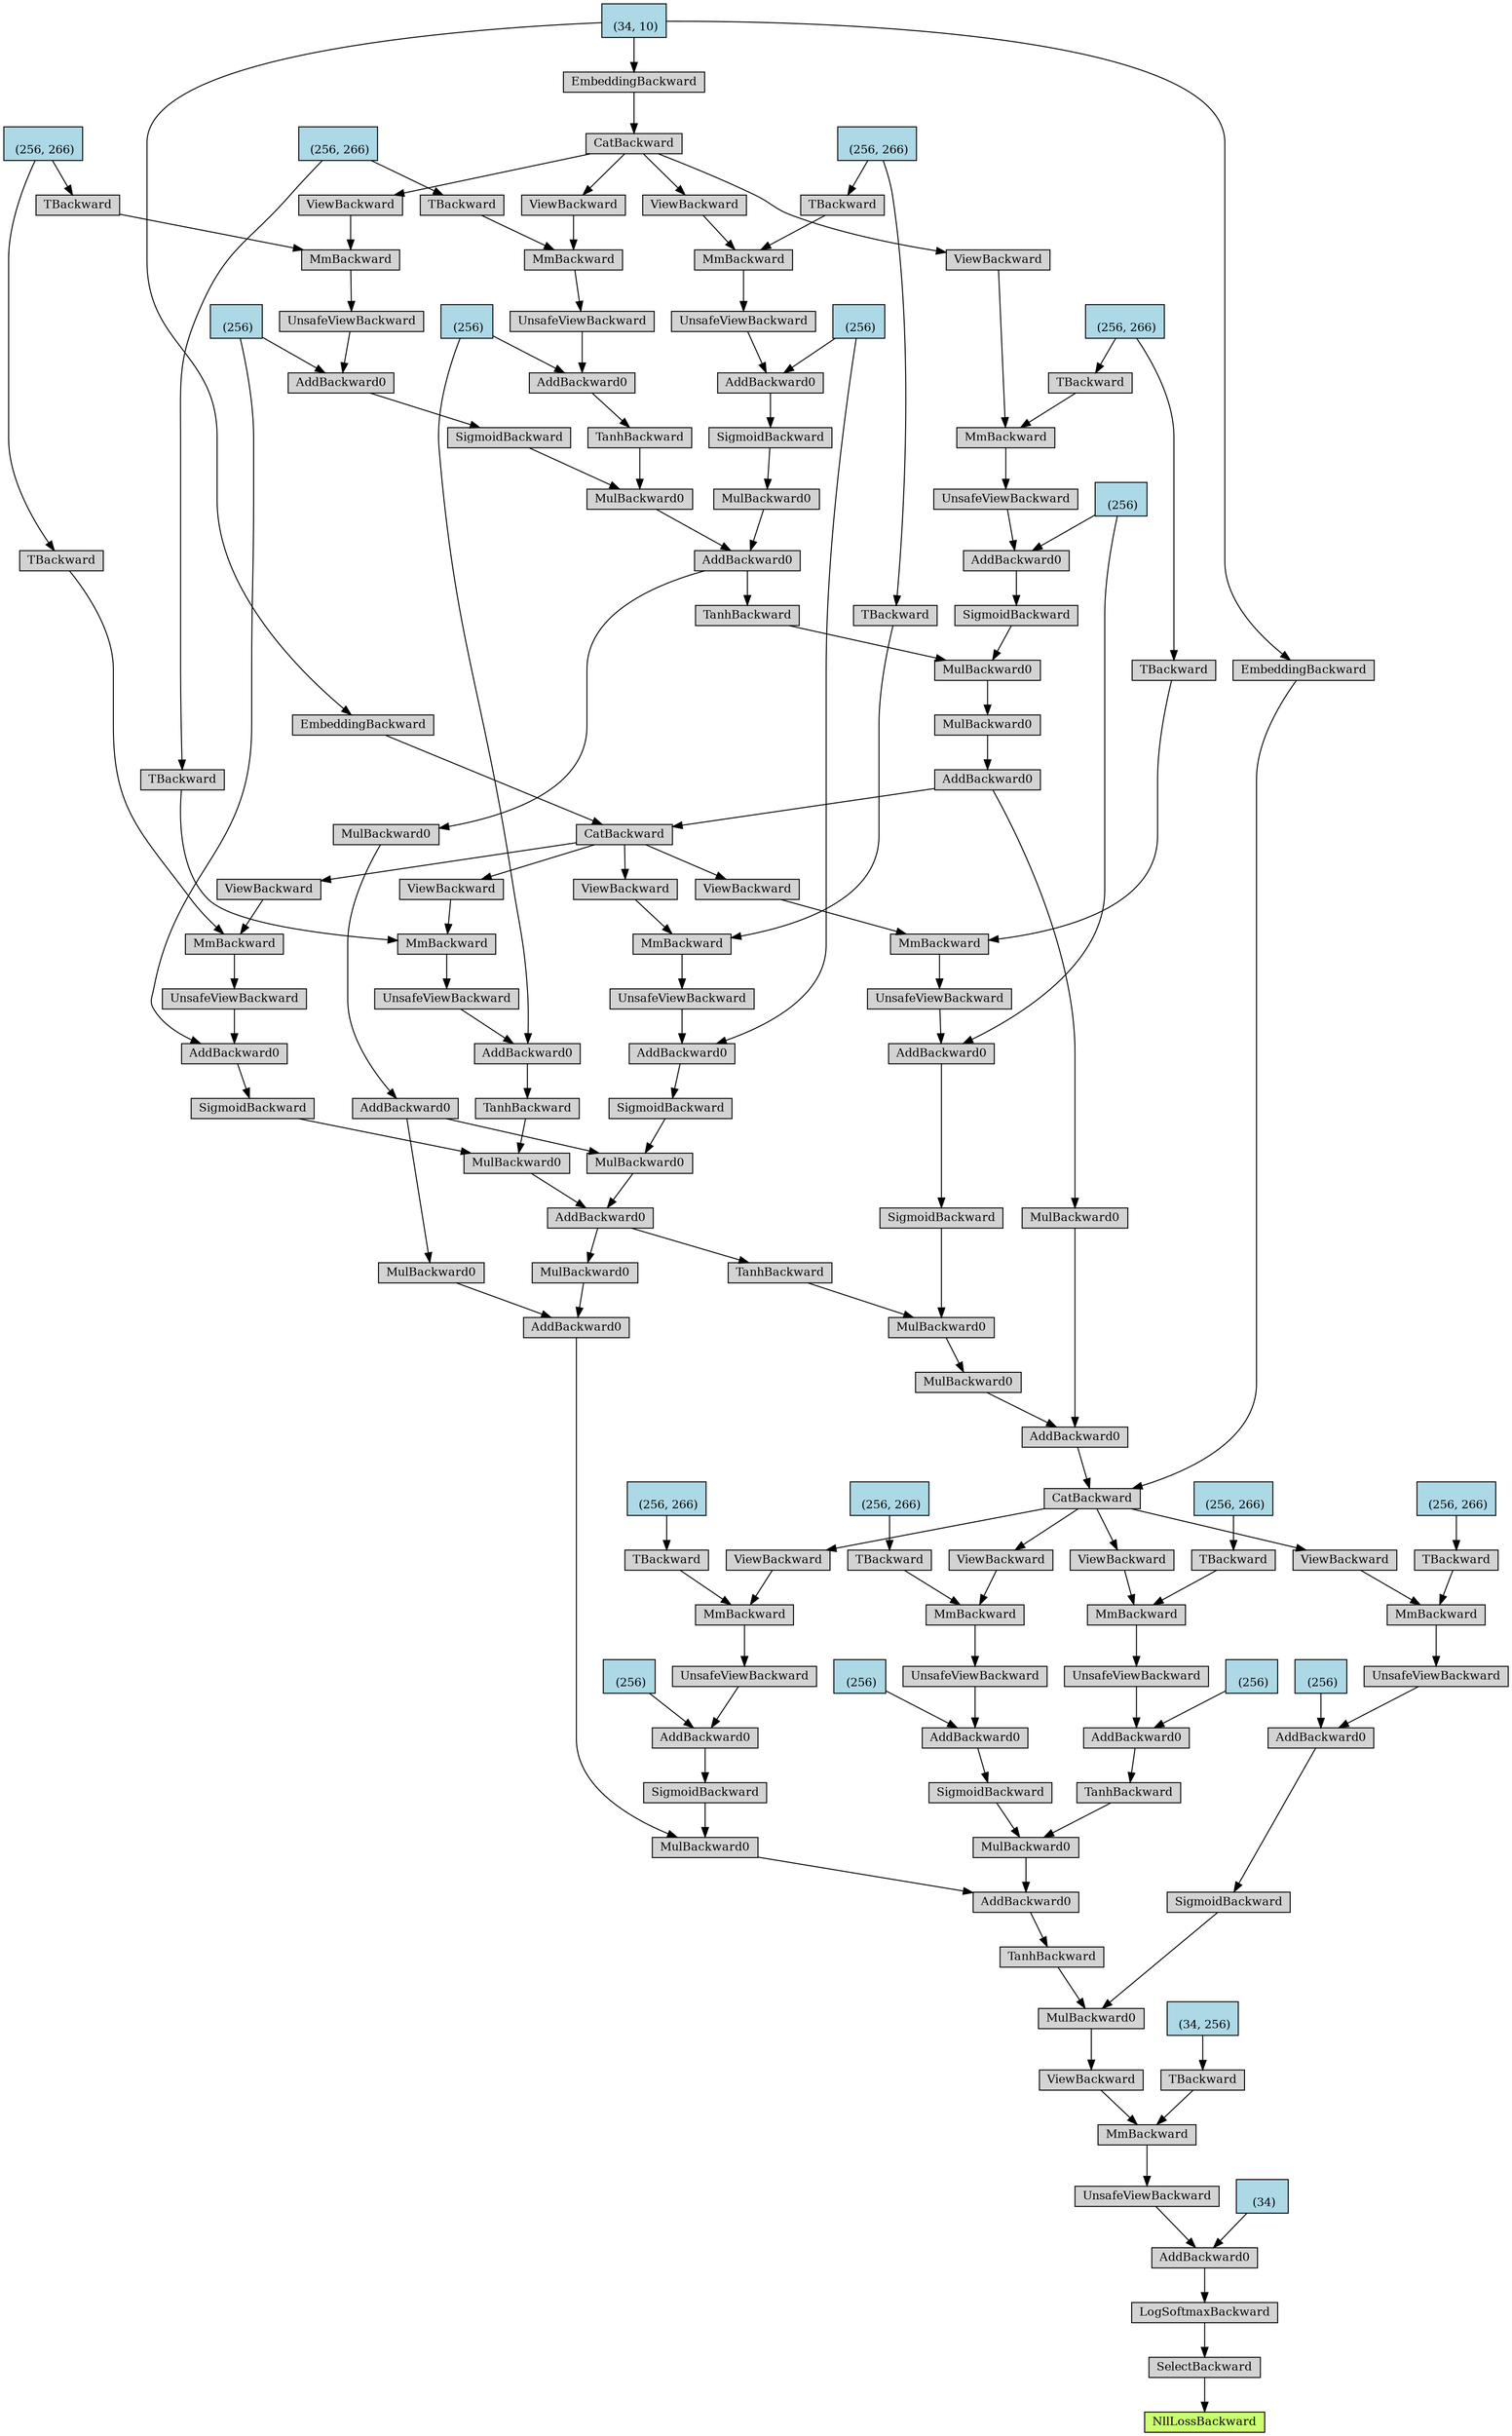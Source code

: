 digraph {
	graph [size="42.3,42.3"]
	node [align=left fontsize=12 height=0.2 ranksep=0.1 shape=box style=filled]
	4816726056 [label=NllLossBackward fillcolor=darkolivegreen1]
	4816727120 -> 4816726056
	4816727120 [label=SelectBackward]
	4816726112 -> 4816727120
	4816726112 [label=LogSoftmaxBackward]
	4816726336 -> 4816726112
	4816726336 [label=AddBackward0]
	4816727680 -> 4816726336
	4816727680 [label=UnsafeViewBackward]
	4816727064 -> 4816727680
	4816727064 [label=MmBackward]
	4816726616 -> 4816727064
	4816726616 [label=ViewBackward]
	4816715672 -> 4816726616
	4816715672 [label=MulBackward0]
	4816713880 -> 4816715672
	4816713880 [label=SigmoidBackward]
	4816715448 -> 4816713880
	4816715448 [label=AddBackward0]
	4816713992 -> 4816715448
	4816713992 [label=UnsafeViewBackward]
	4816714664 -> 4816713992
	4816714664 [label=MmBackward]
	4816714944 -> 4816714664
	4816714944 [label=ViewBackward]
	4816713488 -> 4816714944
	4816713488 [label=CatBackward]
	4816712816 -> 4816713488
	4816712816 [label=EmbeddingBackward]
	4814174976 -> 4816712816
	4814174976 [label="
 (34, 10)" fillcolor=lightblue]
	4814172960 -> 4816713488
	4814172960 [label=AddBackward0]
	4832612760 -> 4814172960
	4832612760 [label=MulBackward0]
	4832615840 -> 4832612760
	4832615840 [label=AddBackward0]
	4832615952 -> 4832615840
	4832615952 [label=MulBackward0]
	4832616064 -> 4832615952
	4832616064 [label=MulBackward0]
	4832616176 -> 4832616064
	4832616176 [label=SigmoidBackward]
	4832616344 -> 4832616176
	4832616344 [label=AddBackward0]
	4832615224 -> 4832616344
	4832615224 [label=UnsafeViewBackward]
	4832653496 -> 4832615224
	4832653496 [label=MmBackward]
	4832653608 -> 4832653496
	4832653608 [label=ViewBackward]
	4832653776 -> 4832653608
	4832653776 [label=CatBackward]
	4832653944 -> 4832653776
	4832653944 [label=EmbeddingBackward]
	4814174976 -> 4832653944
	4832653664 -> 4832653496
	4832653664 [label=TBackward]
	4832653832 -> 4832653664
	4832653832 [label="
 (256, 266)" fillcolor=lightblue]
	4832653384 -> 4832616344
	4832653384 [label="
 (256)" fillcolor=lightblue]
	4832616232 -> 4832616064
	4832616232 [label=TanhBackward]
	4832616400 -> 4832616232
	4832616400 [label=AddBackward0]
	4832653552 -> 4832616400
	4832653552 [label=MulBackward0]
	4832654000 -> 4832653552
	4832654000 [label=SigmoidBackward]
	4832654056 -> 4832654000
	4832654056 [label=AddBackward0]
	4832654336 -> 4832654056
	4832654336 [label=UnsafeViewBackward]
	4832654504 -> 4832654336
	4832654504 [label=MmBackward]
	4832654616 -> 4832654504
	4832654616 [label=ViewBackward]
	4832653776 -> 4832654616
	4832654672 -> 4832654504
	4832654672 [label=TBackward]
	4832654784 -> 4832654672
	4832654784 [label="
 (256, 266)" fillcolor=lightblue]
	4832654392 -> 4832654056
	4832654392 [label="
 (256)" fillcolor=lightblue]
	4832654168 -> 4832616400
	4832654168 [label=MulBackward0]
	4832654224 -> 4832654168
	4832654224 [label=SigmoidBackward]
	4832654560 -> 4832654224
	4832654560 [label=AddBackward0]
	4832654728 -> 4832654560
	4832654728 [label=UnsafeViewBackward]
	4832654896 -> 4832654728
	4832654896 [label=MmBackward]
	4832655120 -> 4832654896
	4832655120 [label=ViewBackward]
	4832653776 -> 4832655120
	4832655176 -> 4832654896
	4832655176 [label=TBackward]
	4832655288 -> 4832655176
	4832655288 [label="
 (256, 266)" fillcolor=lightblue]
	4832654840 -> 4832654560
	4832654840 [label="
 (256)" fillcolor=lightblue]
	4832654280 -> 4832654168
	4832654280 [label=TanhBackward]
	4832654952 -> 4832654280
	4832654952 [label=AddBackward0]
	4832655064 -> 4832654952
	4832655064 [label=UnsafeViewBackward]
	4832655344 -> 4832655064
	4832655344 [label=MmBackward]
	4832655400 -> 4832655344
	4832655400 [label=ViewBackward]
	4832653776 -> 4832655400
	4832655568 -> 4832655344
	4832655568 [label=TBackward]
	4832655792 -> 4832655568
	4832655792 [label="
 (256, 266)" fillcolor=lightblue]
	4832655456 -> 4832654952
	4832655456 [label="
 (256)" fillcolor=lightblue]
	4832615728 -> 4814172960
	4832615728 [label=MulBackward0]
	4832615896 -> 4832615728
	4832615896 [label=MulBackward0]
	4832616120 -> 4832615896
	4832616120 [label=SigmoidBackward]
	4832653720 -> 4832616120
	4832653720 [label=AddBackward0]
	4832655008 -> 4832653720
	4832655008 [label=UnsafeViewBackward]
	4832655512 -> 4832655008
	4832655512 [label=MmBackward]
	4832655624 -> 4832655512
	4832655624 [label=ViewBackward]
	4832655848 -> 4832655624
	4832655848 [label=CatBackward]
	4832656072 -> 4832655848
	4832656072 [label=EmbeddingBackward]
	4814174976 -> 4832656072
	4832615840 -> 4832655848
	4832655680 -> 4832655512
	4832655680 [label=TBackward]
	4832653832 -> 4832655680
	4832653384 -> 4832653720
	4832616288 -> 4832615896
	4832616288 [label=TanhBackward]
	4832654448 -> 4832616288
	4832654448 [label=AddBackward0]
	4832655904 -> 4832654448
	4832655904 [label=MulBackward0]
	4832656128 -> 4832655904
	4832656128 [label=SigmoidBackward]
	4832656296 -> 4832656128
	4832656296 [label=AddBackward0]
	4832656408 -> 4832656296
	4832656408 [label=UnsafeViewBackward]
	4832656520 -> 4832656408
	4832656520 [label=MmBackward]
	4832656632 -> 4832656520
	4832656632 [label=ViewBackward]
	4832655848 -> 4832656632
	4832656688 -> 4832656520
	4832656688 [label=TBackward]
	4832654784 -> 4832656688
	4832654392 -> 4832656296
	4832656184 -> 4832655904
	4832656184 [label=AddBackward0]
	4832656352 -> 4832656184
	4832656352 [label=MulBackward0]
	4832616400 -> 4832656352
	4832655960 -> 4832654448
	4832655960 [label=MulBackward0]
	4832656240 -> 4832655960
	4832656240 [label=SigmoidBackward]
	4832656744 -> 4832656240
	4832656744 [label=AddBackward0]
	4832656856 -> 4832656744
	4832656856 [label=UnsafeViewBackward]
	4832656968 -> 4832656856
	4832656968 [label=MmBackward]
	4832657080 -> 4832656968
	4832657080 [label=ViewBackward]
	4832655848 -> 4832657080
	4832657136 -> 4832656968
	4832657136 [label=TBackward]
	4832655288 -> 4832657136
	4832654840 -> 4832656744
	4832656464 -> 4832655960
	4832656464 [label=TanhBackward]
	4832656800 -> 4832656464
	4832656800 [label=AddBackward0]
	4832657024 -> 4832656800
	4832657024 [label=UnsafeViewBackward]
	4832657248 -> 4832657024
	4832657248 [label=MmBackward]
	4832657360 -> 4832657248
	4832657360 [label=ViewBackward]
	4832655848 -> 4832657360
	4832655736 -> 4832657248
	4832655736 [label=TBackward]
	4832655792 -> 4832655736
	4832655456 -> 4832656800
	4816713544 -> 4816714664
	4816713544 [label=TBackward]
	4816712704 -> 4816713544
	4816712704 [label="
 (256, 266)" fillcolor=lightblue]
	4816715000 -> 4816715448
	4816715000 [label="
 (256)" fillcolor=lightblue]
	4816714552 -> 4816715672
	4816714552 [label=TanhBackward]
	4816715280 -> 4816714552
	4816715280 [label=AddBackward0]
	4816713096 -> 4816715280
	4816713096 [label=MulBackward0]
	4832613152 -> 4816713096
	4832613152 [label=SigmoidBackward]
	4832655232 -> 4832613152
	4832655232 [label=AddBackward0]
	4832656576 -> 4832655232
	4832656576 [label=UnsafeViewBackward]
	4832657304 -> 4832656576
	4832657304 [label=MmBackward]
	4832661632 -> 4832657304
	4832661632 [label=ViewBackward]
	4816713488 -> 4832661632
	4832661688 -> 4832657304
	4832661688 [label=TBackward]
	4832661800 -> 4832661688
	4832661800 [label="
 (256, 266)" fillcolor=lightblue]
	4832656912 -> 4832655232
	4832656912 [label="
 (256)" fillcolor=lightblue]
	4832615784 -> 4816713096
	4832615784 [label=AddBackward0]
	4832656016 -> 4832615784
	4832656016 [label=MulBackward0]
	4832656184 -> 4832656016
	4832657192 -> 4832615784
	4832657192 [label=MulBackward0]
	4832654448 -> 4832657192
	4814172344 -> 4816715280
	4814172344 [label=MulBackward0]
	4832653440 -> 4814172344
	4832653440 [label=SigmoidBackward]
	4832661744 -> 4832653440
	4832661744 [label=AddBackward0]
	4832662024 -> 4832661744
	4832662024 [label=UnsafeViewBackward]
	4832662136 -> 4832662024
	4832662136 [label=MmBackward]
	4832662248 -> 4832662136
	4832662248 [label=ViewBackward]
	4816713488 -> 4832662248
	4832662304 -> 4832662136
	4832662304 [label=TBackward]
	4832662416 -> 4832662304
	4832662416 [label="
 (256, 266)" fillcolor=lightblue]
	4832661912 -> 4832661744
	4832661912 [label="
 (256)" fillcolor=lightblue]
	4832661576 -> 4814172344
	4832661576 [label=TanhBackward]
	4832661856 -> 4832661576
	4832661856 [label=AddBackward0]
	4832662192 -> 4832661856
	4832662192 [label=UnsafeViewBackward]
	4832662472 -> 4832662192
	4832662472 [label=MmBackward]
	4832662528 -> 4832662472
	4832662528 [label=ViewBackward]
	4816713488 -> 4832662528
	4832662696 -> 4832662472
	4832662696 [label=TBackward]
	4832662864 -> 4832662696
	4832662864 [label="
 (256, 266)" fillcolor=lightblue]
	4832662584 -> 4832661856
	4832662584 [label="
 (256)" fillcolor=lightblue]
	4816715336 -> 4816727064
	4816715336 [label=TBackward]
	4816712760 -> 4816715336
	4816712760 [label="
 (34, 256)" fillcolor=lightblue]
	4816727624 -> 4816726336
	4816727624 [label="
 (34)" fillcolor=lightblue]
}

